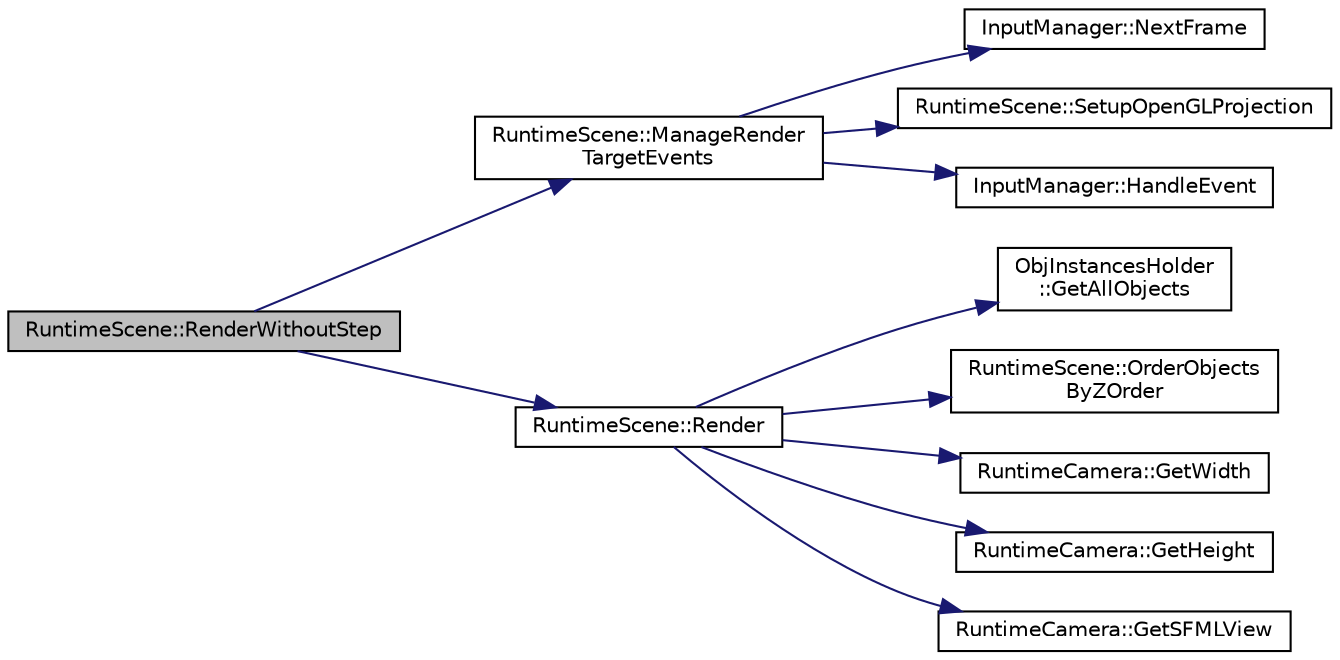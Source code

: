 digraph "RuntimeScene::RenderWithoutStep"
{
  edge [fontname="Helvetica",fontsize="10",labelfontname="Helvetica",labelfontsize="10"];
  node [fontname="Helvetica",fontsize="10",shape=record];
  rankdir="LR";
  Node1 [label="RuntimeScene::RenderWithoutStep",height=0.2,width=0.4,color="black", fillcolor="grey75", style="filled", fontcolor="black"];
  Node1 -> Node2 [color="midnightblue",fontsize="10",style="solid",fontname="Helvetica"];
  Node2 [label="RuntimeScene::ManageRender\lTargetEvents",height=0.2,width=0.4,color="black", fillcolor="white", style="filled",URL="$d7/d7f/class_runtime_scene.html#a2bfcda6922792be89dc66cb79e6f2afe",tooltip="Handle the events made on the scene&#39;s window. "];
  Node2 -> Node3 [color="midnightblue",fontsize="10",style="solid",fontname="Helvetica"];
  Node3 [label="InputManager::NextFrame",height=0.2,width=0.4,color="black", fillcolor="white", style="filled",URL="$df/dd1/class_input_manager.html#af3877f7a8bc52b937353d9d98892a809",tooltip="Call it when a new frame is rendered. "];
  Node2 -> Node4 [color="midnightblue",fontsize="10",style="solid",fontname="Helvetica"];
  Node4 [label="RuntimeScene::SetupOpenGLProjection",height=0.2,width=0.4,color="black", fillcolor="white", style="filled",URL="$d7/d7f/class_runtime_scene.html#a8d28a244555bbe468780c5013d0ccaa1",tooltip="Set the OpenGL projection according to the window size and OpenGL scene options. "];
  Node2 -> Node5 [color="midnightblue",fontsize="10",style="solid",fontname="Helvetica"];
  Node5 [label="InputManager::HandleEvent",height=0.2,width=0.4,color="black", fillcolor="white", style="filled",URL="$df/dd1/class_input_manager.html#addd6623569dc03500d25039800564703",tooltip="Handle a SFML event made on the window. "];
  Node1 -> Node6 [color="midnightblue",fontsize="10",style="solid",fontname="Helvetica"];
  Node6 [label="RuntimeScene::Render",height=0.2,width=0.4,color="black", fillcolor="white", style="filled",URL="$d7/d7f/class_runtime_scene.html#a94762e139b325609f870c3239a3e75c6",tooltip="Render a frame in the window. "];
  Node6 -> Node7 [color="midnightblue",fontsize="10",style="solid",fontname="Helvetica"];
  Node7 [label="ObjInstancesHolder\l::GetAllObjects",height=0.2,width=0.4,color="black", fillcolor="white", style="filled",URL="$d3/de4/class_obj_instances_holder.html#a696fa5524e22453622c545f04b2fe804",tooltip="Get a list of all objects contained. "];
  Node6 -> Node8 [color="midnightblue",fontsize="10",style="solid",fontname="Helvetica"];
  Node8 [label="RuntimeScene::OrderObjects\lByZOrder",height=0.2,width=0.4,color="black", fillcolor="white", style="filled",URL="$d7/d7f/class_runtime_scene.html#afda4af0cb7d266a4b8f13d160267c62c",tooltip="Order an object list according to object&#39;s Z coordinate. "];
  Node6 -> Node9 [color="midnightblue",fontsize="10",style="solid",fontname="Helvetica"];
  Node9 [label="RuntimeCamera::GetWidth",height=0.2,width=0.4,color="black", fillcolor="white", style="filled",URL="$d4/d47/class_runtime_camera.html#a87ff33b848444c07dc3f3ab38fe2eec0"];
  Node6 -> Node10 [color="midnightblue",fontsize="10",style="solid",fontname="Helvetica"];
  Node10 [label="RuntimeCamera::GetHeight",height=0.2,width=0.4,color="black", fillcolor="white", style="filled",URL="$d4/d47/class_runtime_camera.html#a357165cc8447f7153a4deab60437d0a5"];
  Node6 -> Node11 [color="midnightblue",fontsize="10",style="solid",fontname="Helvetica"];
  Node11 [label="RuntimeCamera::GetSFMLView",height=0.2,width=0.4,color="black", fillcolor="white", style="filled",URL="$d4/d47/class_runtime_camera.html#afe64393c6deb05ecf0851dd4100aa9e8"];
}
